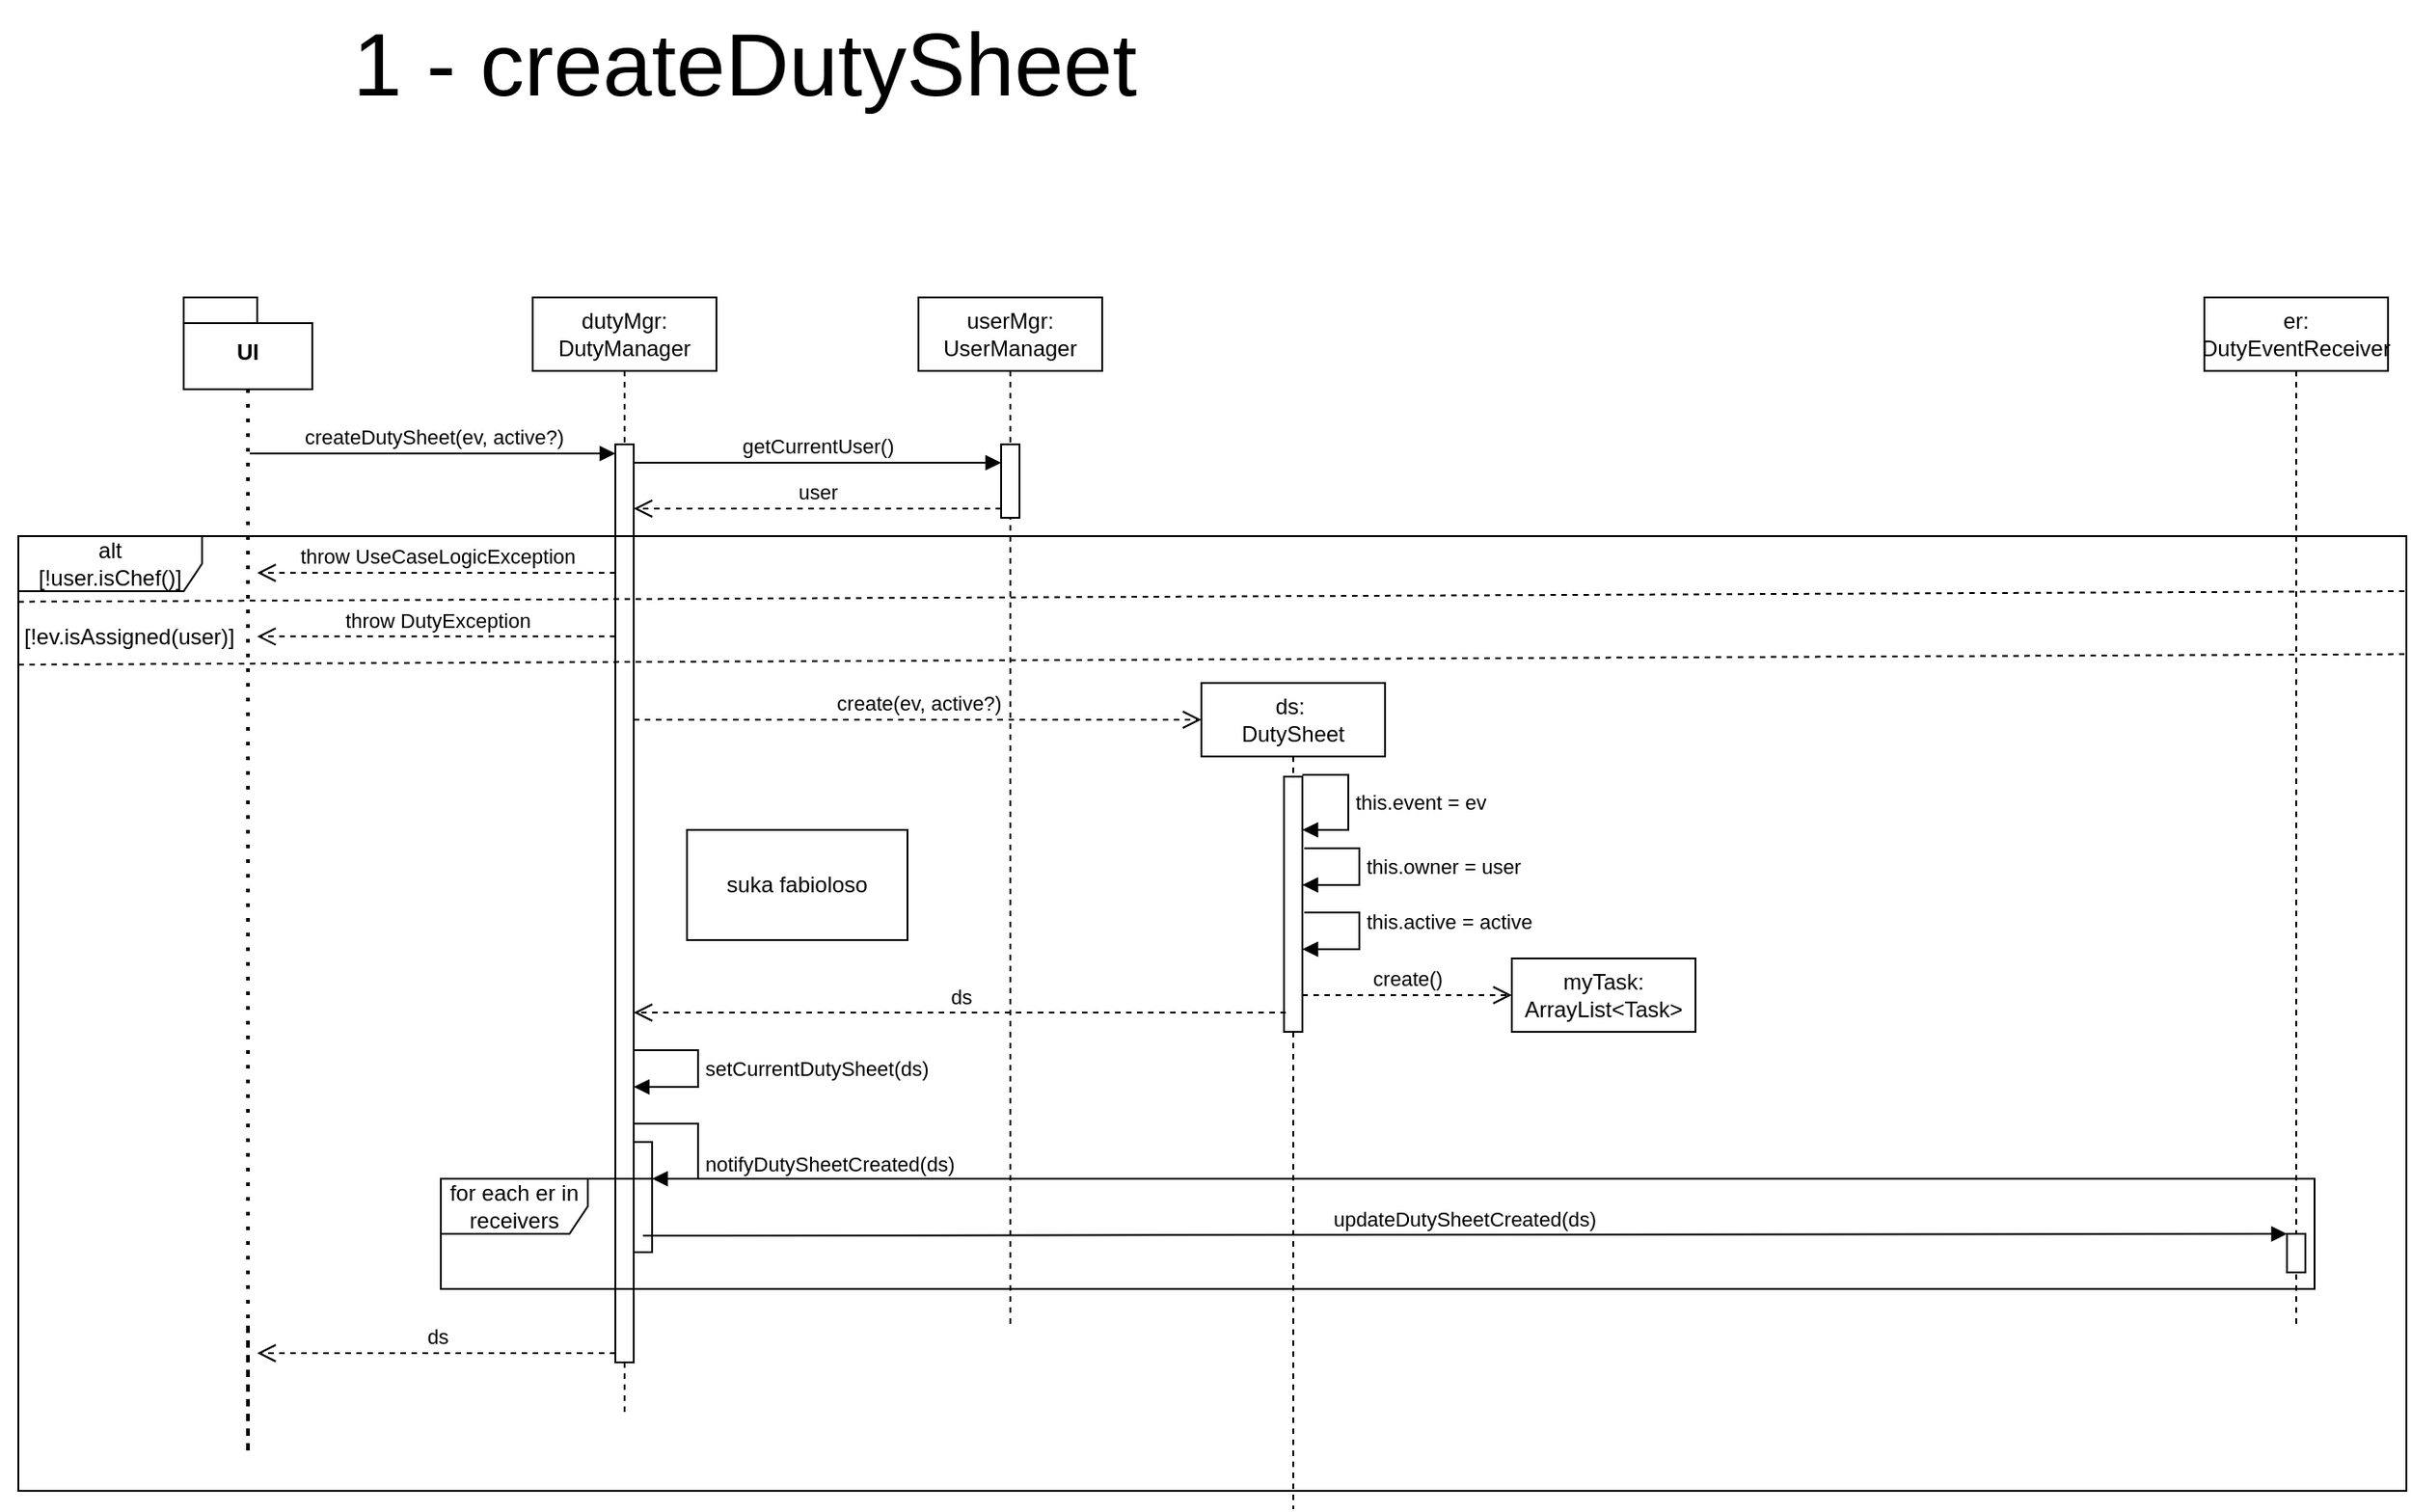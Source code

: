<mxfile version="24.4.4" type="google">
  <diagram name="Pagina-1" id="JREFUcx0Fop-orosKDn-">
    <mxGraphModel grid="1" page="1" gridSize="10" guides="1" tooltips="1" connect="1" arrows="1" fold="1" pageScale="1" pageWidth="827" pageHeight="1169" math="0" shadow="0">
      <root>
        <mxCell id="0" />
        <mxCell id="1" parent="0" />
        <mxCell id="bxGi4GK2DCBjNLN2fOAF-1" value="&lt;font style=&quot;font-size: 48px;&quot;&gt;1 - createDutySheet&lt;/font&gt;" style="text;html=1;align=center;verticalAlign=middle;resizable=0;points=[];autosize=1;strokeColor=none;fillColor=none;" vertex="1" parent="1">
          <mxGeometry x="160" y="78" width="450" height="70" as="geometry" />
        </mxCell>
        <mxCell id="bxGi4GK2DCBjNLN2fOAF-2" value="UI" style="shape=folder;fontStyle=1;spacingTop=10;tabWidth=40;tabHeight=14;tabPosition=left;html=1;whiteSpace=wrap;" vertex="1" parent="1">
          <mxGeometry x="80" y="240" width="70" height="50" as="geometry" />
        </mxCell>
        <mxCell id="bxGi4GK2DCBjNLN2fOAF-3" value="" style="endArrow=none;dashed=1;html=1;dashPattern=1 3;strokeWidth=2;rounded=0;entryX=0.5;entryY=1;entryDx=0;entryDy=0;entryPerimeter=0;" edge="1" parent="1" target="bxGi4GK2DCBjNLN2fOAF-2">
          <mxGeometry width="50" height="50" relative="1" as="geometry">
            <mxPoint x="115" y="800" as="sourcePoint" />
            <mxPoint x="340" y="400" as="targetPoint" />
            <Array as="points">
              <mxPoint x="115" y="870" />
            </Array>
          </mxGeometry>
        </mxCell>
        <mxCell id="bxGi4GK2DCBjNLN2fOAF-4" value="dutyMgr: DutyManager" style="shape=umlLifeline;perimeter=lifelinePerimeter;whiteSpace=wrap;html=1;container=1;dropTarget=0;collapsible=0;recursiveResize=0;outlineConnect=0;portConstraint=eastwest;newEdgeStyle={&quot;curved&quot;:0,&quot;rounded&quot;:0};" vertex="1" parent="1">
          <mxGeometry x="270" y="240" width="100" height="610" as="geometry" />
        </mxCell>
        <mxCell id="bxGi4GK2DCBjNLN2fOAF-5" value="" style="html=1;points=[[0,0,0,0,5],[0,1,0,0,-5],[1,0,0,0,5],[1,1,0,0,-5]];perimeter=orthogonalPerimeter;outlineConnect=0;targetShapes=umlLifeline;portConstraint=eastwest;newEdgeStyle={&quot;curved&quot;:0,&quot;rounded&quot;:0};" vertex="1" parent="bxGi4GK2DCBjNLN2fOAF-4">
          <mxGeometry x="45" y="80" width="10" height="500" as="geometry" />
        </mxCell>
        <mxCell id="bxGi4GK2DCBjNLN2fOAF-6" value="createDutySheet(ev, active?)" style="html=1;verticalAlign=bottom;endArrow=block;curved=0;rounded=0;entryX=0;entryY=0;entryDx=0;entryDy=5;" edge="1" parent="bxGi4GK2DCBjNLN2fOAF-4" target="bxGi4GK2DCBjNLN2fOAF-5">
          <mxGeometry relative="1" as="geometry">
            <mxPoint x="-154" y="85" as="sourcePoint" />
          </mxGeometry>
        </mxCell>
        <mxCell id="bxGi4GK2DCBjNLN2fOAF-7" value="ds" style="html=1;verticalAlign=bottom;endArrow=open;dashed=1;endSize=8;curved=0;rounded=0;exitX=0;exitY=1;exitDx=0;exitDy=-5;" edge="1" parent="bxGi4GK2DCBjNLN2fOAF-4" source="bxGi4GK2DCBjNLN2fOAF-5">
          <mxGeometry relative="1" as="geometry">
            <mxPoint x="-150" y="575" as="targetPoint" />
          </mxGeometry>
        </mxCell>
        <mxCell id="XZgcgWhxU5W4tQEqC7gM-12" value="" style="html=1;points=[[0,0,0,0,5],[0,1,0,0,-5],[1,0,0,0,5],[1,1,0,0,-5]];perimeter=orthogonalPerimeter;outlineConnect=0;targetShapes=umlLifeline;portConstraint=eastwest;newEdgeStyle={&quot;curved&quot;:0,&quot;rounded&quot;:0};" vertex="1" parent="bxGi4GK2DCBjNLN2fOAF-4">
          <mxGeometry x="55" y="460" width="10" height="60" as="geometry" />
        </mxCell>
        <mxCell id="XZgcgWhxU5W4tQEqC7gM-13" value="notifyDutySheetCreated(ds)" style="html=1;align=left;spacingLeft=2;endArrow=block;rounded=0;edgeStyle=orthogonalEdgeStyle;curved=0;rounded=0;" edge="1" parent="bxGi4GK2DCBjNLN2fOAF-4" source="bxGi4GK2DCBjNLN2fOAF-5">
          <mxGeometry x="0.25" relative="1" as="geometry">
            <mxPoint x="60" y="430" as="sourcePoint" />
            <Array as="points">
              <mxPoint x="90" y="450" />
              <mxPoint x="90" y="480" />
            </Array>
            <mxPoint as="offset" />
            <mxPoint x="65" y="480" as="targetPoint" />
          </mxGeometry>
        </mxCell>
        <mxCell id="bxGi4GK2DCBjNLN2fOAF-8" value="userMgr: UserManager" style="shape=umlLifeline;perimeter=lifelinePerimeter;whiteSpace=wrap;html=1;container=1;dropTarget=0;collapsible=0;recursiveResize=0;outlineConnect=0;portConstraint=eastwest;newEdgeStyle={&quot;curved&quot;:0,&quot;rounded&quot;:0};" vertex="1" parent="1">
          <mxGeometry x="480" y="240" width="100" height="560" as="geometry" />
        </mxCell>
        <mxCell id="bxGi4GK2DCBjNLN2fOAF-9" value="" style="html=1;points=[[0,0,0,0,5],[0,1,0,0,-5],[1,0,0,0,5],[1,1,0,0,-5]];perimeter=orthogonalPerimeter;outlineConnect=0;targetShapes=umlLifeline;portConstraint=eastwest;newEdgeStyle={&quot;curved&quot;:0,&quot;rounded&quot;:0};" vertex="1" parent="bxGi4GK2DCBjNLN2fOAF-8">
          <mxGeometry x="45" y="80" width="10" height="40" as="geometry" />
        </mxCell>
        <mxCell id="bxGi4GK2DCBjNLN2fOAF-10" value="getCurrentUser()" style="html=1;verticalAlign=bottom;endArrow=block;curved=0;rounded=0;" edge="1" parent="1" target="bxGi4GK2DCBjNLN2fOAF-9">
          <mxGeometry relative="1" as="geometry">
            <mxPoint x="325" y="330" as="sourcePoint" />
            <mxPoint x="525" y="330" as="targetPoint" />
            <mxPoint as="offset" />
          </mxGeometry>
        </mxCell>
        <mxCell id="bxGi4GK2DCBjNLN2fOAF-13" value="create(ev, active?)" style="html=1;verticalAlign=bottom;endArrow=open;dashed=1;endSize=8;curved=0;rounded=0;" edge="1" parent="1" source="bxGi4GK2DCBjNLN2fOAF-5">
          <mxGeometry relative="1" as="geometry">
            <mxPoint x="530" y="470.16" as="sourcePoint" />
            <mxPoint x="634" y="470" as="targetPoint" />
          </mxGeometry>
        </mxCell>
        <mxCell id="bxGi4GK2DCBjNLN2fOAF-14" value="ds:&amp;nbsp;&lt;div&gt;DutySheet&lt;/div&gt;" style="shape=umlLifeline;perimeter=lifelinePerimeter;whiteSpace=wrap;html=1;container=1;dropTarget=0;collapsible=0;recursiveResize=0;outlineConnect=0;portConstraint=eastwest;newEdgeStyle={&quot;curved&quot;:0,&quot;rounded&quot;:0};" vertex="1" parent="1">
          <mxGeometry x="634" y="450" width="100" height="450" as="geometry" />
        </mxCell>
        <mxCell id="bxGi4GK2DCBjNLN2fOAF-12" value="" style="html=1;points=[[0,0,0,0,5],[0,1,0,0,-5],[1,0,0,0,5],[1,1,0,0,-5]];perimeter=orthogonalPerimeter;outlineConnect=0;targetShapes=umlLifeline;portConstraint=eastwest;newEdgeStyle={&quot;curved&quot;:0,&quot;rounded&quot;:0};" vertex="1" parent="bxGi4GK2DCBjNLN2fOAF-14">
          <mxGeometry x="45" y="51" width="10" height="139" as="geometry" />
        </mxCell>
        <mxCell id="bxGi4GK2DCBjNLN2fOAF-15" value="create()" style="html=1;verticalAlign=bottom;endArrow=open;dashed=1;endSize=8;curved=0;rounded=0;" edge="1" parent="1">
          <mxGeometry relative="1" as="geometry">
            <mxPoint x="689" y="620" as="sourcePoint" />
            <mxPoint x="803" y="620" as="targetPoint" />
          </mxGeometry>
        </mxCell>
        <mxCell id="bxGi4GK2DCBjNLN2fOAF-16" value="myTask:&lt;div&gt;ArrayList&amp;lt;Task&amp;gt;&lt;/div&gt;" style="shape=umlLifeline;perimeter=lifelinePerimeter;whiteSpace=wrap;html=1;container=1;dropTarget=0;collapsible=0;recursiveResize=0;outlineConnect=0;portConstraint=eastwest;newEdgeStyle={&quot;curved&quot;:0,&quot;rounded&quot;:0};" vertex="1" parent="1">
          <mxGeometry x="803" y="600" width="100" height="40" as="geometry" />
        </mxCell>
        <mxCell id="bxGi4GK2DCBjNLN2fOAF-18" value="this.event = ev" style="html=1;align=left;spacingLeft=2;endArrow=block;rounded=0;edgeStyle=orthogonalEdgeStyle;curved=0;rounded=0;" edge="1" parent="1">
          <mxGeometry relative="1" as="geometry">
            <mxPoint x="689" y="499.97" as="sourcePoint" />
            <Array as="points">
              <mxPoint x="714" y="499.97" />
              <mxPoint x="714" y="529.97" />
            </Array>
            <mxPoint x="689" y="529.999" as="targetPoint" />
          </mxGeometry>
        </mxCell>
        <mxCell id="XZgcgWhxU5W4tQEqC7gM-1" value="ds" style="html=1;verticalAlign=bottom;endArrow=open;dashed=1;endSize=8;curved=0;rounded=0;" edge="1" parent="1" target="bxGi4GK2DCBjNLN2fOAF-5">
          <mxGeometry relative="1" as="geometry">
            <mxPoint x="680" y="629.5" as="sourcePoint" />
            <mxPoint x="530" y="629.5" as="targetPoint" />
          </mxGeometry>
        </mxCell>
        <mxCell id="XZgcgWhxU5W4tQEqC7gM-11" value="this.owner = user" style="html=1;align=left;spacingLeft=2;endArrow=block;rounded=0;edgeStyle=orthogonalEdgeStyle;curved=0;rounded=0;" edge="1" parent="1">
          <mxGeometry x="-0.012" relative="1" as="geometry">
            <mxPoint x="690" y="540" as="sourcePoint" />
            <Array as="points">
              <mxPoint x="690" y="540" />
              <mxPoint x="720" y="540" />
              <mxPoint x="720" y="560" />
            </Array>
            <mxPoint x="689" y="560" as="targetPoint" />
            <mxPoint as="offset" />
          </mxGeometry>
        </mxCell>
        <mxCell id="bxGi4GK2DCBjNLN2fOAF-11" value="user" style="html=1;verticalAlign=bottom;endArrow=open;dashed=1;endSize=8;curved=0;rounded=0;exitX=0;exitY=1;exitDx=0;exitDy=-5;" edge="1" parent="1" source="bxGi4GK2DCBjNLN2fOAF-9" target="bxGi4GK2DCBjNLN2fOAF-5">
          <mxGeometry relative="1" as="geometry">
            <mxPoint x="330" y="765" as="targetPoint" />
          </mxGeometry>
        </mxCell>
        <mxCell id="XZgcgWhxU5W4tQEqC7gM-14" value="er: DutyEventReceiver" style="shape=umlLifeline;perimeter=lifelinePerimeter;whiteSpace=wrap;html=1;container=1;dropTarget=0;collapsible=0;recursiveResize=0;outlineConnect=0;portConstraint=eastwest;newEdgeStyle={&quot;curved&quot;:0,&quot;rounded&quot;:0};" vertex="1" parent="1">
          <mxGeometry x="1180" y="240" width="100" height="560" as="geometry" />
        </mxCell>
        <mxCell id="XZgcgWhxU5W4tQEqC7gM-17" value="" style="html=1;points=[[0,0,0,0,5],[0,1,0,0,-5],[1,0,0,0,5],[1,1,0,0,-5]];perimeter=orthogonalPerimeter;outlineConnect=0;targetShapes=umlLifeline;portConstraint=eastwest;newEdgeStyle={&quot;curved&quot;:0,&quot;rounded&quot;:0};" vertex="1" parent="XZgcgWhxU5W4tQEqC7gM-14">
          <mxGeometry x="45" y="510" width="10" height="21" as="geometry" />
        </mxCell>
        <mxCell id="XZgcgWhxU5W4tQEqC7gM-18" value="updateDutySheetCreated(ds)" style="html=1;verticalAlign=bottom;endArrow=block;curved=0;rounded=0;entryX=0;entryY=0;entryDx=0;entryDy=5;" edge="1" parent="1">
          <mxGeometry relative="1" as="geometry">
            <mxPoint x="330" y="751" as="sourcePoint" />
            <mxPoint x="1225" y="750" as="targetPoint" />
          </mxGeometry>
        </mxCell>
        <mxCell id="9zM3RUUCOq9NN5BDwnVw-1" value="alt&lt;div&gt;[!user.isChef()]&lt;/div&gt;" style="shape=umlFrame;whiteSpace=wrap;html=1;pointerEvents=0;width=100;height=30;" vertex="1" parent="1">
          <mxGeometry x="-10" y="370" width="1300" height="520" as="geometry" />
        </mxCell>
        <mxCell id="9zM3RUUCOq9NN5BDwnVw-2" value="throw UseCaseLogicException" style="html=1;verticalAlign=bottom;endArrow=open;dashed=1;endSize=8;curved=0;rounded=0;" edge="1" parent="1">
          <mxGeometry relative="1" as="geometry">
            <mxPoint x="315" y="390" as="sourcePoint" />
            <mxPoint x="120" y="390" as="targetPoint" />
          </mxGeometry>
        </mxCell>
        <mxCell id="9zM3RUUCOq9NN5BDwnVw-3" value="" style="endArrow=none;dashed=1;html=1;rounded=0;exitX=0;exitY=0.12;exitDx=0;exitDy=0;exitPerimeter=0;entryX=1;entryY=0.109;entryDx=0;entryDy=0;entryPerimeter=0;" edge="1" parent="1">
          <mxGeometry width="50" height="50" relative="1" as="geometry">
            <mxPoint x="-10" y="405.72" as="sourcePoint" />
            <mxPoint x="1290" y="400.0" as="targetPoint" />
          </mxGeometry>
        </mxCell>
        <mxCell id="9zM3RUUCOq9NN5BDwnVw-4" value="[!ev.isAssigned(user)]" style="text;html=1;align=center;verticalAlign=middle;resizable=0;points=[];autosize=1;strokeColor=none;fillColor=none;" vertex="1" parent="1">
          <mxGeometry x="-20" y="410" width="140" height="30" as="geometry" />
        </mxCell>
        <mxCell id="9zM3RUUCOq9NN5BDwnVw-5" value="throw DutyException" style="html=1;verticalAlign=bottom;endArrow=open;dashed=1;endSize=8;curved=0;rounded=0;" edge="1" parent="1">
          <mxGeometry relative="1" as="geometry">
            <mxPoint x="315" y="424.66" as="sourcePoint" />
            <mxPoint x="120" y="424.66" as="targetPoint" />
          </mxGeometry>
        </mxCell>
        <mxCell id="9zM3RUUCOq9NN5BDwnVw-6" value="" style="endArrow=none;dashed=1;html=1;rounded=0;exitX=0;exitY=0.12;exitDx=0;exitDy=0;exitPerimeter=0;entryX=1;entryY=0.109;entryDx=0;entryDy=0;entryPerimeter=0;" edge="1" parent="1">
          <mxGeometry width="50" height="50" relative="1" as="geometry">
            <mxPoint x="-10" y="440.0" as="sourcePoint" />
            <mxPoint x="1290" y="434.28" as="targetPoint" />
          </mxGeometry>
        </mxCell>
        <mxCell id="9zM3RUUCOq9NN5BDwnVw-8" value="for each er in receivers" style="shape=umlFrame;whiteSpace=wrap;html=1;pointerEvents=0;width=80;height=30;" vertex="1" parent="1">
          <mxGeometry x="220" y="720" width="1020" height="60" as="geometry" />
        </mxCell>
        <mxCell id="6L6QI0K3dtrZxmVc8_-q-1" value="this.active = active" style="html=1;align=left;spacingLeft=2;endArrow=block;rounded=0;edgeStyle=orthogonalEdgeStyle;curved=0;rounded=0;" edge="1" parent="1">
          <mxGeometry x="-0.136" relative="1" as="geometry">
            <mxPoint x="690" y="575" as="sourcePoint" />
            <Array as="points">
              <mxPoint x="690" y="575" />
              <mxPoint x="720" y="575" />
              <mxPoint x="720" y="595" />
            </Array>
            <mxPoint x="689" y="595" as="targetPoint" />
            <mxPoint as="offset" />
          </mxGeometry>
        </mxCell>
        <mxCell id="QsmUeM5p4hWEvWKhVAUI-1" value="setCurrentDutySheet(ds)" style="html=1;align=left;spacingLeft=2;endArrow=block;rounded=0;edgeStyle=orthogonalEdgeStyle;curved=0;rounded=0;" edge="1" parent="1" target="bxGi4GK2DCBjNLN2fOAF-5">
          <mxGeometry x="0.1" relative="1" as="geometry">
            <mxPoint x="325" y="640" as="sourcePoint" />
            <Array as="points">
              <mxPoint x="325" y="650" />
              <mxPoint x="360" y="650" />
              <mxPoint x="360" y="670" />
            </Array>
            <mxPoint as="offset" />
            <mxPoint x="335" y="670" as="targetPoint" />
          </mxGeometry>
        </mxCell>
        <mxCell id="QsmUeM5p4hWEvWKhVAUI-2" value="suka fabioloso" style="whiteSpace=wrap;html=1;" vertex="1" parent="1">
          <mxGeometry x="354" y="530" width="120" height="60" as="geometry" />
        </mxCell>
      </root>
    </mxGraphModel>
  </diagram>
</mxfile>
